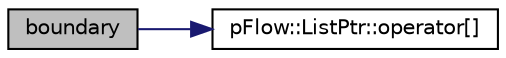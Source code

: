 digraph "boundary"
{
 // LATEX_PDF_SIZE
  edge [fontname="Helvetica",fontsize="10",labelfontname="Helvetica",labelfontsize="10"];
  node [fontname="Helvetica",fontsize="10",shape=record];
  rankdir="LR";
  Node1 [label="boundary",height=0.2,width=0.4,color="black", fillcolor="grey75", style="filled", fontcolor="black",tooltip=" "];
  Node1 -> Node2 [color="midnightblue",fontsize="10",style="solid",fontname="Helvetica"];
  Node2 [label="pFlow::ListPtr::operator[]",height=0.2,width=0.4,color="black", fillcolor="white", style="filled",URL="$classpFlow_1_1ListPtr.html#abf949d6503bf19c5c4555cfe90446bf0",tooltip=" "];
}
